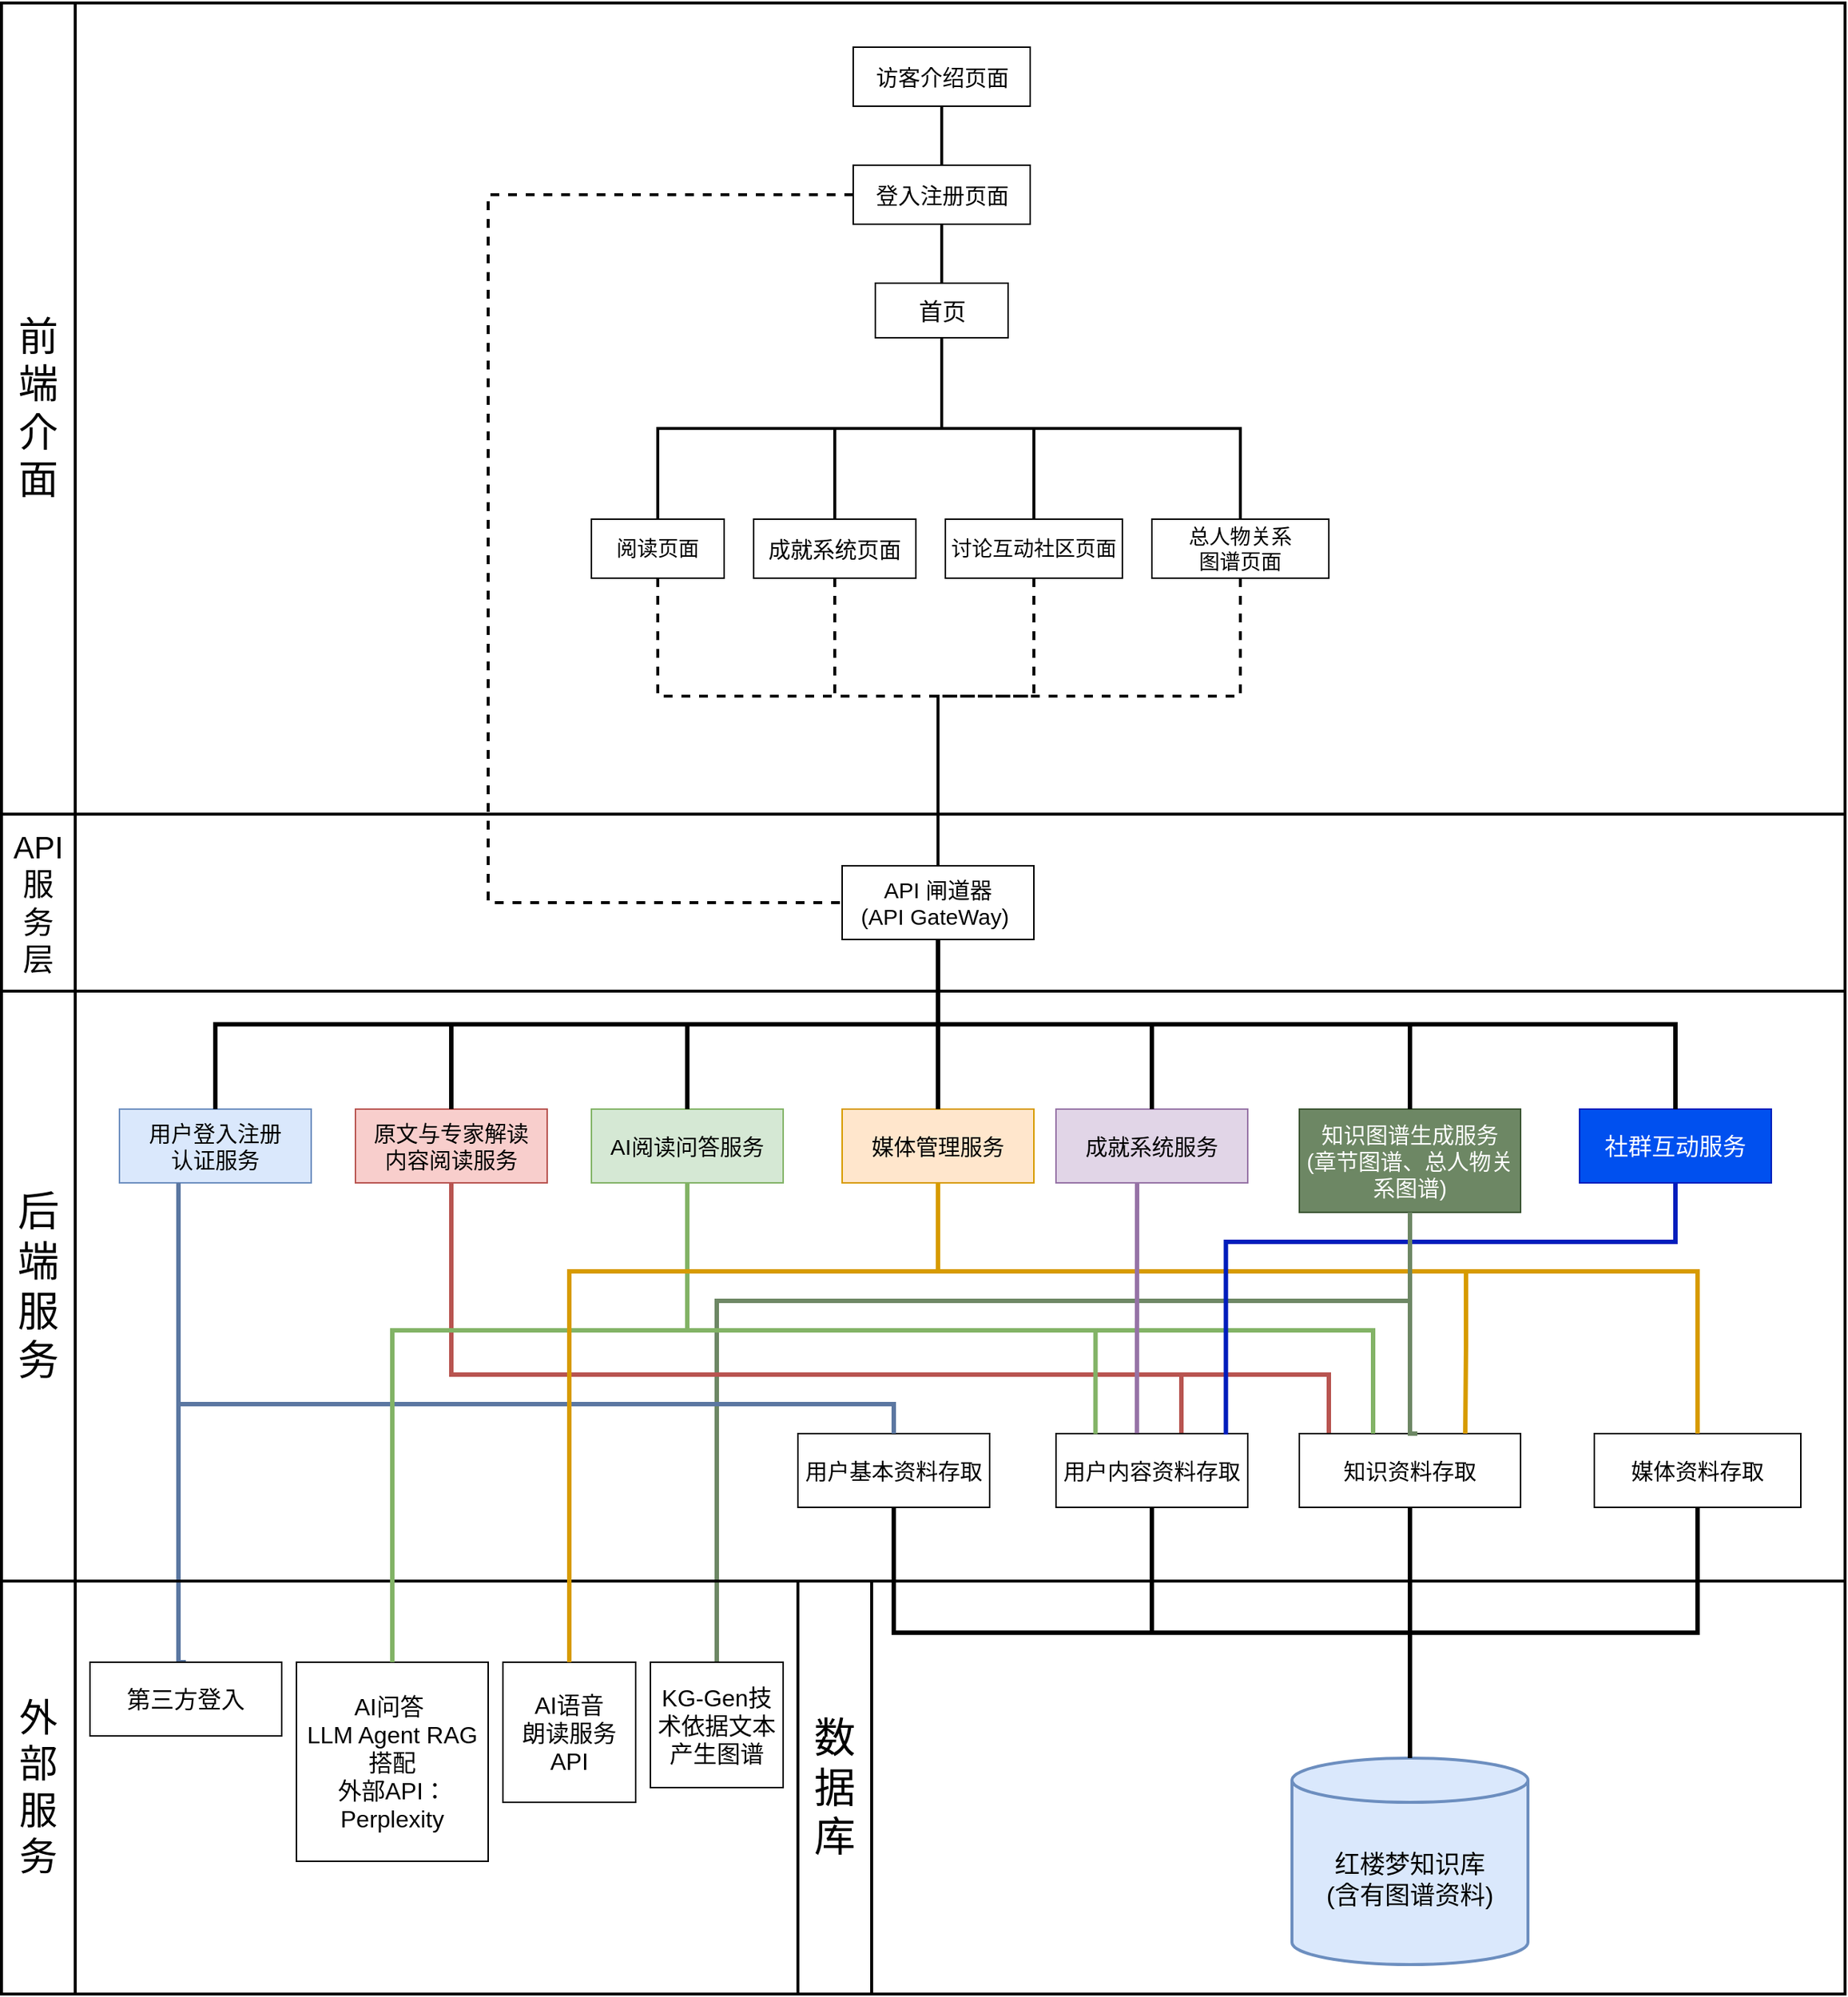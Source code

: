 <mxfile version="24.7.17">
  <diagram name="Page-1" id="e7e014a7-5840-1c2e-5031-d8a46d1fe8dd">
    <mxGraphModel dx="1036" dy="1433" grid="1" gridSize="10" guides="1" tooltips="1" connect="1" arrows="1" fold="1" page="1" pageScale="1" pageWidth="1169" pageHeight="826" background="none" math="0" shadow="0">
      <root>
        <mxCell id="0" />
        <mxCell id="1" parent="0" />
        <mxCell id="mnT3ISJfCFaCaGf5tVyh-7" style="edgeStyle=orthogonalEdgeStyle;rounded=0;orthogonalLoop=1;jettySize=auto;html=1;exitX=0.5;exitY=1;exitDx=0;exitDy=0;entryX=0.5;entryY=0;entryDx=0;entryDy=0;strokeWidth=3;endArrow=none;endFill=0;fillColor=#d5e8d4;strokeColor=#6d8764;fontFamily=Helvetica;" parent="1" source="SxPEQGApZWsC9rqTHvff-61" target="mnT3ISJfCFaCaGf5tVyh-6" edge="1">
          <mxGeometry relative="1" as="geometry">
            <Array as="points">
              <mxPoint x="1125" y="690" />
              <mxPoint x="655" y="690" />
            </Array>
          </mxGeometry>
        </mxCell>
        <mxCell id="SxPEQGApZWsC9rqTHvff-37" style="edgeStyle=orthogonalEdgeStyle;rounded=0;orthogonalLoop=1;jettySize=auto;html=1;entryX=0.5;entryY=0;entryDx=0;entryDy=0;endArrow=none;endFill=0;strokeWidth=3;strokeColor=#5b77a1;fontFamily=Helvetica;" parent="1" target="SxPEQGApZWsC9rqTHvff-36" edge="1">
          <mxGeometry relative="1" as="geometry">
            <Array as="points">
              <mxPoint x="290" y="935" />
            </Array>
            <mxPoint x="290" y="610" as="sourcePoint" />
          </mxGeometry>
        </mxCell>
        <mxCell id="3" value="后&#xa;端&#xa;服&#xa;务" style="swimlane;whiteSpace=wrap;startSize=50;direction=north;fontSize=28;strokeWidth=2;fontFamily=Helvetica;fontStyle=0" parent="1" vertex="1">
          <mxGeometry x="170" y="480" width="1250" height="400" as="geometry" />
        </mxCell>
        <mxCell id="SxPEQGApZWsC9rqTHvff-42" style="edgeStyle=orthogonalEdgeStyle;rounded=0;orthogonalLoop=1;jettySize=auto;html=1;exitX=0.5;exitY=1;exitDx=0;exitDy=0;endArrow=none;endFill=0;strokeWidth=3;fillColor=#f8cecc;strokeColor=#b85450;fontFamily=Helvetica;" parent="3" source="SxPEQGApZWsC9rqTHvff-40" target="Py5HU_dpRkEgIAF00YqD-6" edge="1">
          <mxGeometry relative="1" as="geometry">
            <Array as="points">
              <mxPoint x="305" y="260" />
              <mxPoint x="900" y="260" />
            </Array>
          </mxGeometry>
        </mxCell>
        <mxCell id="SxPEQGApZWsC9rqTHvff-35" value="&lt;span style=&quot;font-size: 15px;&quot;&gt;用户登入注册&lt;br style=&quot;font-size: 15px;&quot;&gt;认证服务&lt;/span&gt;" style="rounded=0;whiteSpace=wrap;html=1;fontSize=15;fillColor=#dae8fc;strokeColor=#6c8ebf;fontFamily=Helvetica;" parent="3" vertex="1">
          <mxGeometry x="80" y="80" width="130" height="50" as="geometry" />
        </mxCell>
        <mxCell id="bKYKXZFoOEibJwhLb-Ia-7" style="edgeStyle=orthogonalEdgeStyle;rounded=0;orthogonalLoop=1;jettySize=auto;html=1;exitX=0.5;exitY=1;exitDx=0;exitDy=0;endArrow=none;endFill=0;strokeWidth=3;fillColor=#f8cecc;strokeColor=#b85450;entryX=0.654;entryY=0;entryDx=0;entryDy=0;entryPerimeter=0;fontFamily=Helvetica;" parent="3" source="SxPEQGApZWsC9rqTHvff-40" target="Py5HU_dpRkEgIAF00YqD-4" edge="1">
          <mxGeometry relative="1" as="geometry">
            <mxPoint x="801" y="301" as="targetPoint" />
            <Array as="points">
              <mxPoint x="305" y="260" />
              <mxPoint x="800" y="260" />
            </Array>
          </mxGeometry>
        </mxCell>
        <mxCell id="SxPEQGApZWsC9rqTHvff-40" value="&lt;span style=&quot;font-size: 15px;&quot;&gt;原文与专家解读&lt;/span&gt;&lt;br style=&quot;padding: 0px; margin: 0px; font-size: 15px;&quot;&gt;&lt;span style=&quot;font-size: 15px;&quot;&gt;内容阅读服务&lt;/span&gt;" style="rounded=0;whiteSpace=wrap;html=1;fontSize=15;fillColor=#f8cecc;strokeColor=#b85450;fontFamily=Helvetica;" parent="3" vertex="1">
          <mxGeometry x="240" y="80" width="130" height="50" as="geometry" />
        </mxCell>
        <mxCell id="SxPEQGApZWsC9rqTHvff-43" value="AI阅读问答服务" style="whiteSpace=wrap;strokeWidth=1;fontSize=15;fillColor=#d5e8d4;strokeColor=#82b366;fontFamily=Helvetica;" parent="3" vertex="1">
          <mxGeometry x="400" y="80" width="130" height="50" as="geometry" />
        </mxCell>
        <mxCell id="SxPEQGApZWsC9rqTHvff-48" value="媒体管理服务" style="whiteSpace=wrap;strokeWidth=1;fontSize=15;fillColor=#ffe6cc;strokeColor=#d79b00;fontFamily=Helvetica;" parent="3" vertex="1">
          <mxGeometry x="570" y="80" width="130" height="50" as="geometry" />
        </mxCell>
        <mxCell id="SxPEQGApZWsC9rqTHvff-55" value="成就系统服务" style="whiteSpace=wrap;strokeWidth=1;fontSize=15;fillColor=#e1d5e7;strokeColor=#9673a6;fontFamily=Helvetica;" parent="3" vertex="1">
          <mxGeometry x="715" y="80" width="130" height="50" as="geometry" />
        </mxCell>
        <mxCell id="SxPEQGApZWsC9rqTHvff-61" value="知识图谱生成服务&#xa;(章节图谱、总人物关系图谱)" style="whiteSpace=wrap;strokeWidth=1;fontSize=15;fillColor=#6d8764;strokeColor=#3A5431;fontColor=#ffffff;fontFamily=Helvetica;" parent="3" vertex="1">
          <mxGeometry x="880" y="80" width="150" height="70" as="geometry" />
        </mxCell>
        <mxCell id="SxPEQGApZWsC9rqTHvff-64" value="社群互动服务" style="whiteSpace=wrap;strokeWidth=1;fontSize=16;fillColor=#0050ef;strokeColor=#001DBC;fontColor=#ffffff;fontFamily=Helvetica;" parent="3" vertex="1">
          <mxGeometry x="1070" y="80" width="130" height="50" as="geometry" />
        </mxCell>
        <mxCell id="Py5HU_dpRkEgIAF00YqD-3" value="用户基本资料存取" style="rounded=0;whiteSpace=wrap;html=1;fontSize=15;fontFamily=Helvetica;" parent="3" vertex="1">
          <mxGeometry x="540" y="300" width="130" height="50" as="geometry" />
        </mxCell>
        <mxCell id="SxPEQGApZWsC9rqTHvff-38" style="edgeStyle=orthogonalEdgeStyle;rounded=0;orthogonalLoop=1;jettySize=auto;html=1;entryX=0.5;entryY=0;entryDx=0;entryDy=0;endArrow=none;endFill=0;strokeWidth=3;fillColor=#dae8fc;strokeColor=#5B77A1;fontFamily=Helvetica;" parent="3" target="Py5HU_dpRkEgIAF00YqD-3" edge="1">
          <mxGeometry relative="1" as="geometry">
            <Array as="points">
              <mxPoint x="120" y="280" />
              <mxPoint x="605" y="280" />
            </Array>
            <mxPoint x="120" y="130" as="sourcePoint" />
          </mxGeometry>
        </mxCell>
        <mxCell id="Py5HU_dpRkEgIAF00YqD-4" value="用户内容资料存取" style="rounded=0;whiteSpace=wrap;html=1;fontSize=15;fontFamily=Helvetica;" parent="3" vertex="1">
          <mxGeometry x="715" y="300" width="130" height="50" as="geometry" />
        </mxCell>
        <mxCell id="Py5HU_dpRkEgIAF00YqD-6" value="知识资料存取" style="rounded=0;whiteSpace=wrap;html=1;fontSize=15;fontFamily=Helvetica;" parent="3" vertex="1">
          <mxGeometry x="880" y="300" width="150" height="50" as="geometry" />
        </mxCell>
        <mxCell id="SxPEQGApZWsC9rqTHvff-46" style="edgeStyle=orthogonalEdgeStyle;rounded=0;orthogonalLoop=1;jettySize=auto;html=1;exitX=0.5;exitY=1;exitDx=0;exitDy=0;endArrow=none;endFill=0;strokeWidth=3;fillColor=#d5e8d4;strokeColor=#82b366;fontFamily=Helvetica;" parent="3" source="SxPEQGApZWsC9rqTHvff-43" edge="1">
          <mxGeometry relative="1" as="geometry">
            <mxPoint x="930" y="300" as="targetPoint" />
            <Array as="points">
              <mxPoint x="465" y="230" />
              <mxPoint x="930" y="230" />
            </Array>
          </mxGeometry>
        </mxCell>
        <mxCell id="SxPEQGApZWsC9rqTHvff-67" style="edgeStyle=orthogonalEdgeStyle;rounded=0;orthogonalLoop=1;jettySize=auto;html=1;exitX=0.5;exitY=1;exitDx=0;exitDy=0;entryX=0.75;entryY=0;entryDx=0;entryDy=0;strokeWidth=3;fillColor=#ffe6cc;strokeColor=#d79b00;endArrow=none;endFill=0;fontFamily=Helvetica;" parent="3" source="SxPEQGApZWsC9rqTHvff-48" target="Py5HU_dpRkEgIAF00YqD-6" edge="1">
          <mxGeometry relative="1" as="geometry">
            <Array as="points">
              <mxPoint x="635" y="190" />
              <mxPoint x="993" y="190" />
              <mxPoint x="993" y="240" />
            </Array>
          </mxGeometry>
        </mxCell>
        <mxCell id="Py5HU_dpRkEgIAF00YqD-8" value="媒体资料存取" style="rounded=0;whiteSpace=wrap;html=1;fontSize=15;fontFamily=Helvetica;" parent="3" vertex="1">
          <mxGeometry x="1080" y="300" width="140" height="50" as="geometry" />
        </mxCell>
        <mxCell id="SxPEQGApZWsC9rqTHvff-68" style="edgeStyle=orthogonalEdgeStyle;rounded=0;orthogonalLoop=1;jettySize=auto;html=1;exitX=0.5;exitY=1;exitDx=0;exitDy=0;entryX=0.5;entryY=0;entryDx=0;entryDy=0;fillColor=#ffe6cc;strokeColor=#d79b00;strokeWidth=3;endArrow=none;endFill=0;fontFamily=Helvetica;" parent="3" source="SxPEQGApZWsC9rqTHvff-48" target="Py5HU_dpRkEgIAF00YqD-8" edge="1">
          <mxGeometry relative="1" as="geometry">
            <Array as="points">
              <mxPoint x="635" y="190" />
              <mxPoint x="1150" y="190" />
              <mxPoint x="1150" y="300" />
            </Array>
          </mxGeometry>
        </mxCell>
        <mxCell id="SxPEQGApZWsC9rqTHvff-56" style="edgeStyle=orthogonalEdgeStyle;rounded=0;orthogonalLoop=1;jettySize=auto;html=1;entryX=0.422;entryY=-0.004;entryDx=0;entryDy=0;fillColor=#e1d5e7;strokeColor=#9673a6;strokeWidth=3;endArrow=none;endFill=0;entryPerimeter=0;jumpSize=6;fontFamily=Helvetica;" parent="3" target="Py5HU_dpRkEgIAF00YqD-4" edge="1">
          <mxGeometry relative="1" as="geometry">
            <Array as="points">
              <mxPoint x="770" y="130" />
            </Array>
            <mxPoint x="770" y="130" as="sourcePoint" />
          </mxGeometry>
        </mxCell>
        <mxCell id="SxPEQGApZWsC9rqTHvff-70" style="edgeStyle=orthogonalEdgeStyle;rounded=0;orthogonalLoop=1;jettySize=auto;html=1;exitX=0.5;exitY=1;exitDx=0;exitDy=0;entryX=0.717;entryY=0.013;entryDx=0;entryDy=0;strokeWidth=3;strokeColor=#001DBC;endArrow=none;endFill=0;fillColor=#0050ef;entryPerimeter=0;fontFamily=Helvetica;" parent="3" source="SxPEQGApZWsC9rqTHvff-64" edge="1">
          <mxGeometry relative="1" as="geometry">
            <Array as="points">
              <mxPoint x="1135" y="170" />
              <mxPoint x="830" y="170" />
            </Array>
            <mxPoint x="1157.0" y="130" as="sourcePoint" />
            <mxPoint x="830.21" y="300.65" as="targetPoint" />
          </mxGeometry>
        </mxCell>
        <mxCell id="SxPEQGApZWsC9rqTHvff-69" style="edgeStyle=orthogonalEdgeStyle;rounded=0;orthogonalLoop=1;jettySize=auto;html=1;exitX=0.5;exitY=1;exitDx=0;exitDy=0;endArrow=none;endFill=0;strokeWidth=3;strokeColor=#6d8764;fontFamily=Helvetica;" parent="3" source="SxPEQGApZWsC9rqTHvff-61" edge="1">
          <mxGeometry relative="1" as="geometry">
            <mxPoint x="960" y="300" as="targetPoint" />
            <Array as="points">
              <mxPoint x="960" y="300" />
            </Array>
          </mxGeometry>
        </mxCell>
        <mxCell id="bKYKXZFoOEibJwhLb-Ia-8" style="edgeStyle=orthogonalEdgeStyle;rounded=0;orthogonalLoop=1;jettySize=auto;html=1;exitX=0.5;exitY=1;exitDx=0;exitDy=0;entryX=0.181;entryY=0.004;entryDx=0;entryDy=0;entryPerimeter=0;strokeWidth=3;fillColor=#d5e8d4;strokeColor=#82b366;endArrow=none;endFill=0;fontFamily=Helvetica;" parent="3" source="SxPEQGApZWsC9rqTHvff-43" edge="1">
          <mxGeometry relative="1" as="geometry">
            <Array as="points">
              <mxPoint x="465" y="230" />
              <mxPoint x="742" y="230" />
            </Array>
            <mxPoint x="468.24" y="130" as="sourcePoint" />
            <mxPoint x="741.77" y="300.2" as="targetPoint" />
          </mxGeometry>
        </mxCell>
        <mxCell id="SxPEQGApZWsC9rqTHvff-12" value="API&#xa;服&#xa;务&#xa;层" style="swimlane;whiteSpace=wrap;direction=north;startSize=50;fontSize=21;strokeWidth=2;fontFamily=Helvetica;fontStyle=0" parent="1" vertex="1">
          <mxGeometry x="170" y="360" width="1250" height="120" as="geometry" />
        </mxCell>
        <mxCell id="SxPEQGApZWsC9rqTHvff-27" value="&lt;font style=&quot;font-size: 15px;&quot;&gt;API&amp;nbsp;闸道器&lt;br style=&quot;font-size: 15px;&quot;&gt;(API GateWay)&amp;nbsp;&lt;/font&gt;" style="rounded=0;whiteSpace=wrap;html=1;fontSize=15;fontFamily=Helvetica;" parent="SxPEQGApZWsC9rqTHvff-12" vertex="1">
          <mxGeometry x="570" y="35" width="130" height="50" as="geometry" />
        </mxCell>
        <mxCell id="SxPEQGApZWsC9rqTHvff-33" value="外&#xa;部&#xa;服&#xa;务" style="swimlane;whiteSpace=wrap;startSize=50;direction=north;fontSize=26;strokeWidth=2;fontFamily=Helvetica;fontStyle=0" parent="1" vertex="1">
          <mxGeometry x="170" y="880" width="540" height="280" as="geometry" />
        </mxCell>
        <mxCell id="SxPEQGApZWsC9rqTHvff-36" value="&lt;span style=&quot;font-size: 16px;&quot;&gt;第三方登入&lt;/span&gt;" style="rounded=0;whiteSpace=wrap;html=1;fontSize=16;fontFamily=Helvetica;" parent="SxPEQGApZWsC9rqTHvff-33" vertex="1">
          <mxGeometry x="60" y="55" width="130" height="50" as="geometry" />
        </mxCell>
        <mxCell id="SxPEQGApZWsC9rqTHvff-44" value="AI问答&amp;nbsp;&lt;div&gt;&lt;span style=&quot;font-size: 16px;&quot;&gt;LLM Agent RAG搭配&lt;/span&gt;&lt;div&gt;&lt;span style=&quot;font-size: 16px;&quot;&gt;外部API：&lt;/span&gt;&lt;span style=&quot;font-size: 16px;&quot;&gt;&lt;br style=&quot;font-size: 16px;&quot;&gt;&lt;/span&gt;Perplexity&lt;/div&gt;&lt;/div&gt;" style="rounded=0;whiteSpace=wrap;html=1;fontSize=16;fontFamily=Helvetica;" parent="SxPEQGApZWsC9rqTHvff-33" vertex="1">
          <mxGeometry x="200" y="55" width="130" height="135" as="geometry" />
        </mxCell>
        <mxCell id="SxPEQGApZWsC9rqTHvff-51" value="&lt;span style=&quot;font-size: 16px;&quot;&gt;AI语音&lt;br style=&quot;font-size: 16px;&quot;&gt;朗读服务API&lt;/span&gt;" style="rounded=0;whiteSpace=wrap;html=1;fontSize=16;fontFamily=Helvetica;" parent="SxPEQGApZWsC9rqTHvff-33" vertex="1">
          <mxGeometry x="340" y="55" width="90" height="95" as="geometry" />
        </mxCell>
        <mxCell id="mnT3ISJfCFaCaGf5tVyh-6" value="KG-Gen技术依据文本&lt;div&gt;产生图谱&lt;/div&gt;" style="rounded=0;whiteSpace=wrap;html=1;fontSize=16;fontFamily=Helvetica;" parent="SxPEQGApZWsC9rqTHvff-33" vertex="1">
          <mxGeometry x="440" y="55" width="90" height="85" as="geometry" />
        </mxCell>
        <mxCell id="SxPEQGApZWsC9rqTHvff-34" value="数据&#xa;库" style="swimlane;whiteSpace=wrap;startSize=50;direction=north;fontSize=28;strokeWidth=2;fontFamily=Helvetica;fontStyle=0" parent="1" vertex="1">
          <mxGeometry x="710" y="880" width="710" height="280" as="geometry" />
        </mxCell>
        <mxCell id="mnT3ISJfCFaCaGf5tVyh-3" value="红楼梦知识库&lt;br&gt;(含有图谱资料)" style="shape=cylinder3;whiteSpace=wrap;html=1;boundedLbl=1;backgroundOutline=1;size=15;fontSize=17;fillColor=#dae8fc;strokeColor=#6c8ebf;strokeWidth=2;fontFamily=Helvetica;" parent="SxPEQGApZWsC9rqTHvff-34" vertex="1">
          <mxGeometry x="335" y="120" width="160" height="140" as="geometry" />
        </mxCell>
        <mxCell id="SxPEQGApZWsC9rqTHvff-39" style="edgeStyle=orthogonalEdgeStyle;rounded=0;orthogonalLoop=1;jettySize=auto;html=1;exitX=0.5;exitY=1;exitDx=0;exitDy=0;entryX=0.5;entryY=0;entryDx=0;entryDy=0;endArrow=none;endFill=0;strokeWidth=3;fontFamily=Helvetica;" parent="1" source="SxPEQGApZWsC9rqTHvff-27" target="SxPEQGApZWsC9rqTHvff-35" edge="1">
          <mxGeometry relative="1" as="geometry" />
        </mxCell>
        <mxCell id="SxPEQGApZWsC9rqTHvff-41" style="edgeStyle=orthogonalEdgeStyle;rounded=0;orthogonalLoop=1;jettySize=auto;html=1;exitX=0.5;exitY=1;exitDx=0;exitDy=0;entryX=0.5;entryY=0;entryDx=0;entryDy=0;fontSize=11;endArrow=none;endFill=0;strokeWidth=3;fontFamily=Helvetica;" parent="1" source="SxPEQGApZWsC9rqTHvff-27" target="SxPEQGApZWsC9rqTHvff-40" edge="1">
          <mxGeometry relative="1" as="geometry" />
        </mxCell>
        <mxCell id="SxPEQGApZWsC9rqTHvff-45" style="edgeStyle=orthogonalEdgeStyle;rounded=0;orthogonalLoop=1;jettySize=auto;html=1;exitX=0.5;exitY=1;exitDx=0;exitDy=0;entryX=0.5;entryY=0;entryDx=0;entryDy=0;strokeWidth=3;endArrow=none;endFill=0;fillColor=#d5e8d4;strokeColor=#82b366;fontFamily=Helvetica;" parent="1" source="SxPEQGApZWsC9rqTHvff-43" target="SxPEQGApZWsC9rqTHvff-44" edge="1">
          <mxGeometry relative="1" as="geometry">
            <Array as="points">
              <mxPoint x="635" y="710" />
              <mxPoint x="435" y="710" />
            </Array>
          </mxGeometry>
        </mxCell>
        <mxCell id="SxPEQGApZWsC9rqTHvff-47" style="edgeStyle=orthogonalEdgeStyle;rounded=0;orthogonalLoop=1;jettySize=auto;html=1;exitX=0.5;exitY=1;exitDx=0;exitDy=0;entryX=0.5;entryY=0;entryDx=0;entryDy=0;strokeWidth=3;endArrow=none;endFill=0;fontFamily=Helvetica;" parent="1" source="SxPEQGApZWsC9rqTHvff-27" target="SxPEQGApZWsC9rqTHvff-43" edge="1">
          <mxGeometry relative="1" as="geometry" />
        </mxCell>
        <mxCell id="2" value="前&#xa;端&#xa;介&#xa;面" style="swimlane;whiteSpace=wrap;startSize=50;direction=north;fontSize=27;strokeWidth=2;fontFamily=Helvetica;fontStyle=0" parent="1" vertex="1">
          <mxGeometry x="170" y="-190" width="1250" height="550" as="geometry">
            <mxRectangle x="170" y="110" width="60" height="30" as="alternateBounds" />
          </mxGeometry>
        </mxCell>
        <mxCell id="bKYKXZFoOEibJwhLb-Ia-5" style="edgeStyle=orthogonalEdgeStyle;rounded=0;orthogonalLoop=1;jettySize=auto;html=1;exitX=0.5;exitY=1;exitDx=0;exitDy=0;entryX=0.5;entryY=0;entryDx=0;entryDy=0;strokeWidth=2;endArrow=none;endFill=0;fontFamily=Helvetica;" parent="2" source="bqFWS5N9uW7Ea1BvdyN1-43" target="bqFWS5N9uW7Ea1BvdyN1-44" edge="1">
          <mxGeometry relative="1" as="geometry" />
        </mxCell>
        <mxCell id="bqFWS5N9uW7Ea1BvdyN1-43" value="登入注册页面" style="rounded=0;whiteSpace=wrap;html=1;fontSize=15;fontFamily=Helvetica;" parent="2" vertex="1">
          <mxGeometry x="577.5" y="110" width="120" height="40" as="geometry" />
        </mxCell>
        <mxCell id="bKYKXZFoOEibJwhLb-Ia-6" style="edgeStyle=orthogonalEdgeStyle;rounded=0;orthogonalLoop=1;jettySize=auto;html=1;exitX=0.5;exitY=1;exitDx=0;exitDy=0;entryX=0.5;entryY=0;entryDx=0;entryDy=0;endArrow=none;endFill=0;strokeWidth=2;fontFamily=Helvetica;" parent="2" source="bqFWS5N9uW7Ea1BvdyN1-42" target="bqFWS5N9uW7Ea1BvdyN1-43" edge="1">
          <mxGeometry relative="1" as="geometry" />
        </mxCell>
        <mxCell id="bqFWS5N9uW7Ea1BvdyN1-42" value="访客介绍页面" style="rounded=0;whiteSpace=wrap;html=1;fontSize=15;fontFamily=Helvetica;" parent="2" vertex="1">
          <mxGeometry x="577.5" y="30" width="120" height="40" as="geometry" />
        </mxCell>
        <mxCell id="bqFWS5N9uW7Ea1BvdyN1-44" value="首页" style="rounded=0;whiteSpace=wrap;html=1;fontSize=16;fontFamily=Helvetica;" parent="2" vertex="1">
          <mxGeometry x="592.5" y="190" width="90" height="37" as="geometry" />
        </mxCell>
        <mxCell id="bqFWS5N9uW7Ea1BvdyN1-47" value="阅读页面" style="rounded=0;whiteSpace=wrap;html=1;fontSize=14;fontFamily=Helvetica;" parent="2" vertex="1">
          <mxGeometry x="400" y="350" width="90" height="40" as="geometry" />
        </mxCell>
        <mxCell id="bqFWS5N9uW7Ea1BvdyN1-51" style="edgeStyle=orthogonalEdgeStyle;rounded=0;orthogonalLoop=1;jettySize=auto;html=1;exitX=0.5;exitY=0;exitDx=0;exitDy=0;entryX=0.5;entryY=1;entryDx=0;entryDy=0;endArrow=none;endFill=0;strokeWidth=2;fontFamily=Helvetica;" parent="2" source="bqFWS5N9uW7Ea1BvdyN1-47" target="bqFWS5N9uW7Ea1BvdyN1-44" edge="1">
          <mxGeometry relative="1" as="geometry" />
        </mxCell>
        <mxCell id="bqFWS5N9uW7Ea1BvdyN1-54" style="edgeStyle=orthogonalEdgeStyle;rounded=0;orthogonalLoop=1;jettySize=auto;html=1;exitX=0.5;exitY=1;exitDx=0;exitDy=0;entryX=0.5;entryY=0;entryDx=0;entryDy=0;endArrow=none;endFill=0;strokeWidth=2;fontFamily=Helvetica;" parent="2" source="bqFWS5N9uW7Ea1BvdyN1-44" target="bqFWS5N9uW7Ea1BvdyN1-50" edge="1">
          <mxGeometry relative="1" as="geometry" />
        </mxCell>
        <mxCell id="bqFWS5N9uW7Ea1BvdyN1-53" style="edgeStyle=orthogonalEdgeStyle;rounded=0;orthogonalLoop=1;jettySize=auto;html=1;exitX=0.5;exitY=1;exitDx=0;exitDy=0;endArrow=none;endFill=0;strokeWidth=2;fontFamily=Helvetica;" parent="2" source="bqFWS5N9uW7Ea1BvdyN1-44" target="bqFWS5N9uW7Ea1BvdyN1-49" edge="1">
          <mxGeometry relative="1" as="geometry" />
        </mxCell>
        <mxCell id="bqFWS5N9uW7Ea1BvdyN1-52" style="edgeStyle=orthogonalEdgeStyle;rounded=0;orthogonalLoop=1;jettySize=auto;html=1;exitX=0.5;exitY=1;exitDx=0;exitDy=0;entryX=0.5;entryY=0;entryDx=0;entryDy=0;endArrow=none;endFill=0;strokeWidth=2;fontFamily=Helvetica;" parent="2" source="bqFWS5N9uW7Ea1BvdyN1-44" target="bqFWS5N9uW7Ea1BvdyN1-48" edge="1">
          <mxGeometry relative="1" as="geometry" />
        </mxCell>
        <mxCell id="bqFWS5N9uW7Ea1BvdyN1-48" value="成就系统页面" style="rounded=0;whiteSpace=wrap;html=1;fontSize=15;fontFamily=Helvetica;" parent="2" vertex="1">
          <mxGeometry x="510" y="350" width="110" height="40" as="geometry" />
        </mxCell>
        <mxCell id="bqFWS5N9uW7Ea1BvdyN1-49" value="讨论互动社区页面" style="rounded=0;whiteSpace=wrap;html=1;fontSize=14;fontFamily=Helvetica;" parent="2" vertex="1">
          <mxGeometry x="640" y="350" width="120" height="40" as="geometry" />
        </mxCell>
        <mxCell id="bqFWS5N9uW7Ea1BvdyN1-50" value="总人物关系&lt;br style=&quot;font-size: 14px;&quot;&gt;图谱页面" style="rounded=0;whiteSpace=wrap;html=1;fontSize=14;fontFamily=Helvetica;" parent="2" vertex="1">
          <mxGeometry x="780" y="350" width="120" height="40" as="geometry" />
        </mxCell>
        <mxCell id="SxPEQGApZWsC9rqTHvff-32" style="edgeStyle=orthogonalEdgeStyle;rounded=0;orthogonalLoop=1;jettySize=auto;html=1;exitX=0;exitY=0.5;exitDx=0;exitDy=0;entryX=0;entryY=0.5;entryDx=0;entryDy=0;endArrow=none;endFill=0;dashed=1;strokeWidth=2;fontFamily=Helvetica;" parent="1" source="bqFWS5N9uW7Ea1BvdyN1-43" target="SxPEQGApZWsC9rqTHvff-27" edge="1">
          <mxGeometry relative="1" as="geometry">
            <Array as="points">
              <mxPoint x="500" y="-60" />
              <mxPoint x="500" y="420" />
            </Array>
          </mxGeometry>
        </mxCell>
        <mxCell id="SxPEQGApZWsC9rqTHvff-28" style="edgeStyle=orthogonalEdgeStyle;rounded=0;orthogonalLoop=1;jettySize=auto;html=1;exitX=0.5;exitY=1;exitDx=0;exitDy=0;entryX=0.5;entryY=0;entryDx=0;entryDy=0;dashed=1;endArrow=none;endFill=0;strokeWidth=2;fontFamily=Helvetica;" parent="1" source="bqFWS5N9uW7Ea1BvdyN1-47" target="SxPEQGApZWsC9rqTHvff-27" edge="1">
          <mxGeometry relative="1" as="geometry">
            <Array as="points">
              <mxPoint x="615" y="280" />
              <mxPoint x="805" y="280" />
            </Array>
          </mxGeometry>
        </mxCell>
        <mxCell id="SxPEQGApZWsC9rqTHvff-29" style="edgeStyle=orthogonalEdgeStyle;rounded=0;orthogonalLoop=1;jettySize=auto;html=1;exitX=0.5;exitY=1;exitDx=0;exitDy=0;endArrow=none;endFill=0;dashed=1;strokeWidth=2;fontFamily=Helvetica;" parent="1" source="bqFWS5N9uW7Ea1BvdyN1-48" target="SxPEQGApZWsC9rqTHvff-27" edge="1">
          <mxGeometry relative="1" as="geometry">
            <Array as="points">
              <mxPoint x="735" y="280" />
              <mxPoint x="805" y="280" />
            </Array>
          </mxGeometry>
        </mxCell>
        <mxCell id="SxPEQGApZWsC9rqTHvff-30" style="edgeStyle=orthogonalEdgeStyle;rounded=0;orthogonalLoop=1;jettySize=auto;html=1;exitX=0.5;exitY=1;exitDx=0;exitDy=0;entryX=0.5;entryY=0;entryDx=0;entryDy=0;endArrow=none;endFill=0;dashed=1;strokeWidth=2;fontFamily=Helvetica;" parent="1" source="bqFWS5N9uW7Ea1BvdyN1-49" target="SxPEQGApZWsC9rqTHvff-27" edge="1">
          <mxGeometry relative="1" as="geometry">
            <Array as="points">
              <mxPoint x="870" y="280" />
              <mxPoint x="805" y="280" />
            </Array>
          </mxGeometry>
        </mxCell>
        <mxCell id="SxPEQGApZWsC9rqTHvff-31" style="edgeStyle=orthogonalEdgeStyle;rounded=0;orthogonalLoop=1;jettySize=auto;html=1;exitX=0.5;exitY=1;exitDx=0;exitDy=0;entryX=0.5;entryY=0;entryDx=0;entryDy=0;endArrow=none;endFill=0;dashed=1;strokeWidth=2;fontFamily=Helvetica;" parent="1" source="bqFWS5N9uW7Ea1BvdyN1-50" target="SxPEQGApZWsC9rqTHvff-27" edge="1">
          <mxGeometry relative="1" as="geometry">
            <Array as="points">
              <mxPoint x="1010" y="280" />
              <mxPoint x="805" y="280" />
            </Array>
          </mxGeometry>
        </mxCell>
        <mxCell id="SxPEQGApZWsC9rqTHvff-54" style="edgeStyle=orthogonalEdgeStyle;rounded=0;orthogonalLoop=1;jettySize=auto;html=1;exitX=0.5;exitY=1;exitDx=0;exitDy=0;entryX=0.5;entryY=0;entryDx=0;entryDy=0;strokeWidth=3;endArrow=none;endFill=0;fontFamily=Helvetica;" parent="1" source="SxPEQGApZWsC9rqTHvff-27" target="SxPEQGApZWsC9rqTHvff-48" edge="1">
          <mxGeometry relative="1" as="geometry" />
        </mxCell>
        <mxCell id="SxPEQGApZWsC9rqTHvff-57" style="edgeStyle=orthogonalEdgeStyle;rounded=0;orthogonalLoop=1;jettySize=auto;html=1;exitX=0.5;exitY=1;exitDx=0;exitDy=0;entryX=0.5;entryY=0;entryDx=0;entryDy=0;fillColor=#ffe6cc;strokeColor=#d79b00;endArrow=none;endFill=0;strokeWidth=3;fontFamily=Helvetica;" parent="1" source="SxPEQGApZWsC9rqTHvff-48" target="SxPEQGApZWsC9rqTHvff-51" edge="1">
          <mxGeometry relative="1" as="geometry">
            <Array as="points">
              <mxPoint x="805" y="670" />
              <mxPoint x="555" y="670" />
            </Array>
          </mxGeometry>
        </mxCell>
        <mxCell id="SxPEQGApZWsC9rqTHvff-60" style="edgeStyle=orthogonalEdgeStyle;rounded=0;orthogonalLoop=1;jettySize=auto;html=1;exitX=0.5;exitY=1;exitDx=0;exitDy=0;entryX=0.5;entryY=0;entryDx=0;entryDy=0;strokeWidth=3;endArrow=none;endFill=0;fontFamily=Helvetica;" parent="1" source="SxPEQGApZWsC9rqTHvff-27" target="SxPEQGApZWsC9rqTHvff-55" edge="1">
          <mxGeometry relative="1" as="geometry" />
        </mxCell>
        <mxCell id="SxPEQGApZWsC9rqTHvff-62" style="edgeStyle=orthogonalEdgeStyle;rounded=0;orthogonalLoop=1;jettySize=auto;html=1;exitX=0.5;exitY=1;exitDx=0;exitDy=0;entryX=0.5;entryY=0;entryDx=0;entryDy=0;strokeWidth=3;endArrow=none;endFill=0;fontFamily=Helvetica;" parent="1" source="SxPEQGApZWsC9rqTHvff-27" target="SxPEQGApZWsC9rqTHvff-61" edge="1">
          <mxGeometry relative="1" as="geometry" />
        </mxCell>
        <mxCell id="SxPEQGApZWsC9rqTHvff-66" style="edgeStyle=orthogonalEdgeStyle;rounded=0;orthogonalLoop=1;jettySize=auto;html=1;exitX=0.5;exitY=1;exitDx=0;exitDy=0;entryX=0.5;entryY=0;entryDx=0;entryDy=0;endArrow=none;endFill=0;strokeWidth=3;fontFamily=Helvetica;" parent="1" source="SxPEQGApZWsC9rqTHvff-27" target="SxPEQGApZWsC9rqTHvff-64" edge="1">
          <mxGeometry relative="1" as="geometry" />
        </mxCell>
        <mxCell id="Py5HU_dpRkEgIAF00YqD-9" style="edgeStyle=orthogonalEdgeStyle;rounded=0;orthogonalLoop=1;jettySize=auto;html=1;exitX=0.5;exitY=1;exitDx=0;exitDy=0;strokeWidth=3;endArrow=none;endFill=0;entryX=0.5;entryY=0;entryDx=0;entryDy=0;entryPerimeter=0;fontFamily=Helvetica;" parent="1" source="Py5HU_dpRkEgIAF00YqD-3" target="mnT3ISJfCFaCaGf5tVyh-3" edge="1">
          <mxGeometry relative="1" as="geometry">
            <mxPoint x="1040" y="1000" as="targetPoint" />
          </mxGeometry>
        </mxCell>
        <mxCell id="Py5HU_dpRkEgIAF00YqD-10" style="edgeStyle=orthogonalEdgeStyle;rounded=0;orthogonalLoop=1;jettySize=auto;html=1;exitX=0.5;exitY=1;exitDx=0;exitDy=0;entryX=0.5;entryY=0;entryDx=0;entryDy=0;entryPerimeter=0;strokeWidth=3;endArrow=none;endFill=0;fontFamily=Helvetica;" parent="1" source="Py5HU_dpRkEgIAF00YqD-4" target="mnT3ISJfCFaCaGf5tVyh-3" edge="1">
          <mxGeometry relative="1" as="geometry">
            <mxPoint x="950" y="931" as="targetPoint" />
          </mxGeometry>
        </mxCell>
        <mxCell id="Py5HU_dpRkEgIAF00YqD-11" style="edgeStyle=orthogonalEdgeStyle;rounded=0;orthogonalLoop=1;jettySize=auto;html=1;exitX=0.5;exitY=1;exitDx=0;exitDy=0;entryX=0.5;entryY=0;entryDx=0;entryDy=0;entryPerimeter=0;strokeWidth=3;endArrow=none;endFill=0;fontFamily=Helvetica;" parent="1" source="Py5HU_dpRkEgIAF00YqD-6" target="mnT3ISJfCFaCaGf5tVyh-3" edge="1">
          <mxGeometry relative="1" as="geometry">
            <mxPoint x="1125" y="931" as="targetPoint" />
            <Array as="points">
              <mxPoint x="1125" y="850" />
              <mxPoint x="1125" y="850" />
            </Array>
          </mxGeometry>
        </mxCell>
        <mxCell id="Py5HU_dpRkEgIAF00YqD-12" style="edgeStyle=orthogonalEdgeStyle;rounded=0;orthogonalLoop=1;jettySize=auto;html=1;exitX=0.5;exitY=1;exitDx=0;exitDy=0;entryX=0.5;entryY=0;entryDx=0;entryDy=0;entryPerimeter=0;strokeWidth=3;endArrow=none;endFill=0;fontFamily=Helvetica;" parent="1" source="Py5HU_dpRkEgIAF00YqD-8" target="mnT3ISJfCFaCaGf5tVyh-3" edge="1">
          <mxGeometry relative="1" as="geometry">
            <mxPoint x="1320" y="931" as="targetPoint" />
          </mxGeometry>
        </mxCell>
      </root>
    </mxGraphModel>
  </diagram>
</mxfile>
